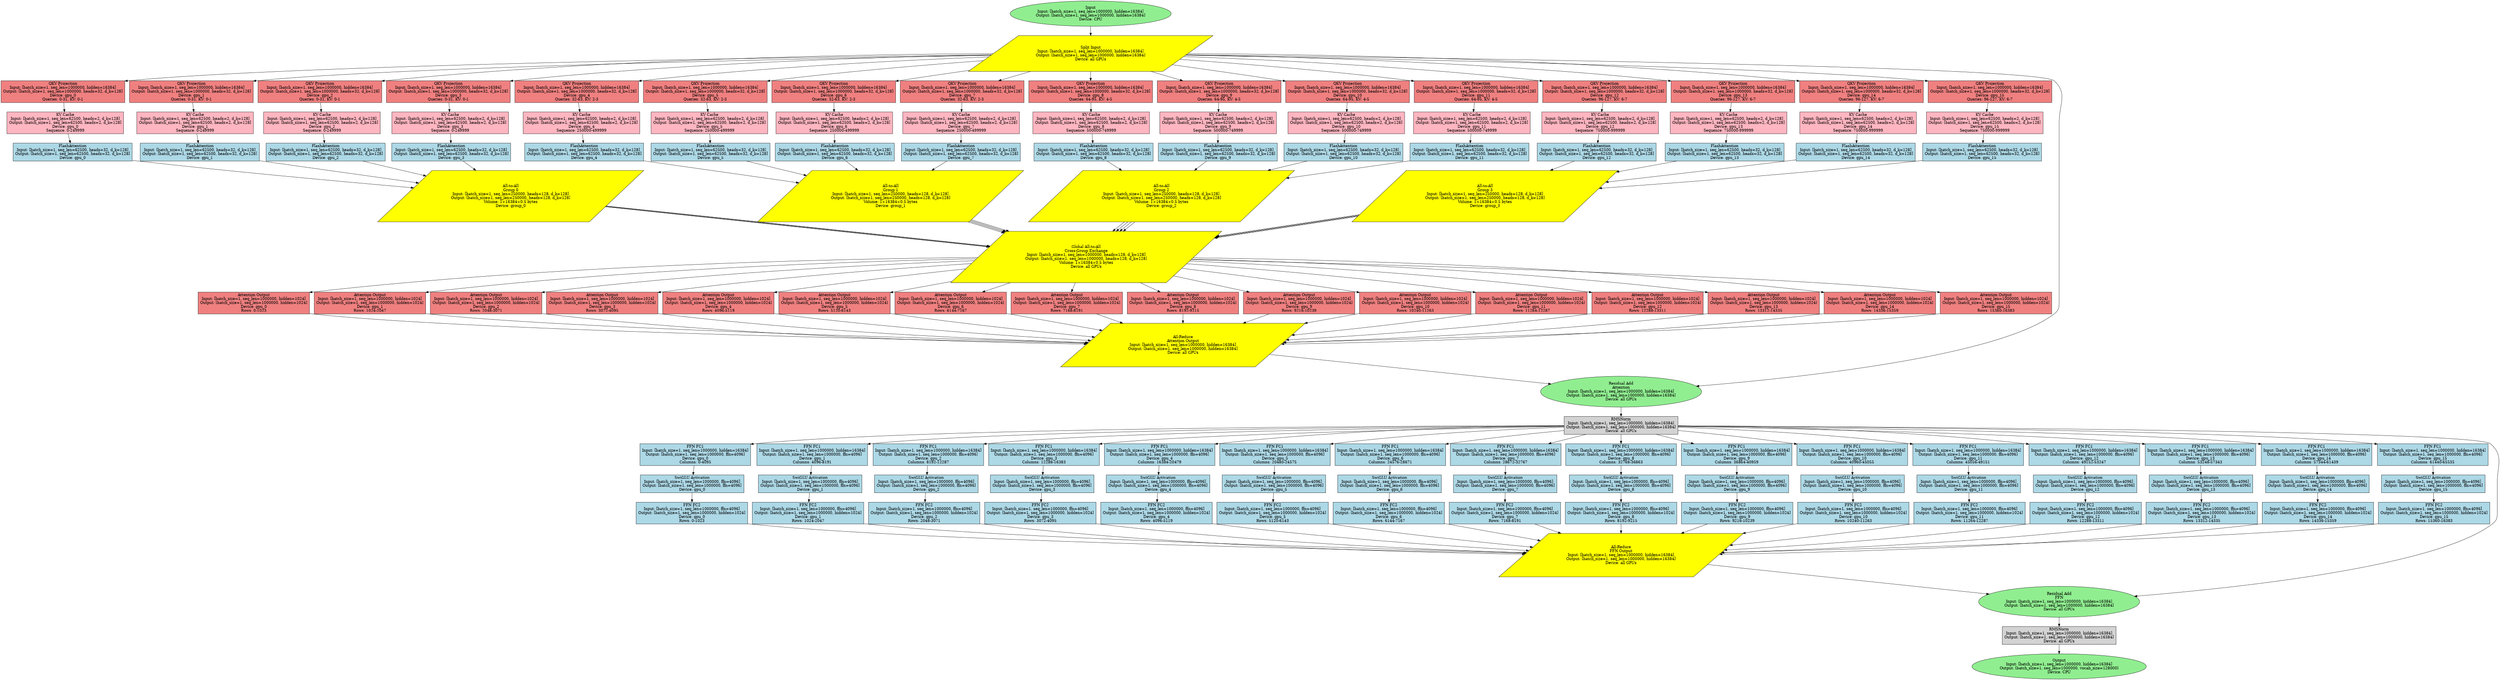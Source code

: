 digraph Llama_405B_Helix_Parallelism {
	graph [bb="0,0,9527.5,2586.1",
		rankdir=TB,
		size="40,30"
	];
	node [fillcolor=lightblue,
		label="\N",
		shape=rectangle,
		style=filled
	];
	input	[fillcolor=lightgreen,
		height=1.3356,
		label="Input\nInput: [batch_size=1, seq_len=1000000, hidden=16384]\nOutput: [batch_size=1, seq_len=1000000, hidden=16384]\nDevice: CPU",
		pos="4156,2538",
		shape=ellipse,
		width=8.5246];
	split_all_gpus	[fillcolor=yellow,
		height=1.8889,
		label="Split Input\nInput: [batch_size=1, seq_len=1000000, hidden=16384]\nOutput: [batch_size=1, seq_len=1000000, hidden=16384]\nDevice: \
all GPUs",
		pos="4156,2385.9",
		shape=parallelogram,
		width=12.499];
	input -> split_all_gpus	[pos="e,4156,2454.1 4156,2489.5 4156,2481.4 4156,2472.9 4156,2464.2"];
	qkv_proj_gpu_0	[fillcolor=lightcoral,
		height=1.1528,
		label="QKV Projection\nInput: [batch_size=1, seq_len=1000000, hidden=16384]\nOutput: [batch_size=1, seq_len=1000000, heads=32, d_k=128]\nDevice: \
gpu_0\nQueries: 0-31, KV: 0-1",
		pos="236,2240.4",
		width=6.5556];
	split_all_gpus -> qkv_proj_gpu_0	[pos="e,472.26,2281.1 3791.3,2381 2997.8,2371.5 1134.2,2343.2 482.24,2282"];
	qkv_proj_gpu_1	[fillcolor=lightcoral,
		height=1.1528,
		label="QKV Projection\nInput: [batch_size=1, seq_len=1000000, hidden=16384]\nOutput: [batch_size=1, seq_len=1000000, heads=32, d_k=128]\nDevice: \
gpu_1\nQueries: 0-31, KV: 0-1",
		pos="726,2240.4",
		width=6.5556];
	split_all_gpus -> qkv_proj_gpu_1	[pos="e,962.26,2281 3788.7,2379.1 3075.7,2366.9 1526.3,2335.1 972.35,2282"];
	qkv_proj_gpu_2	[fillcolor=lightcoral,
		height=1.1528,
		label="QKV Projection\nInput: [batch_size=1, seq_len=1000000, hidden=16384]\nOutput: [batch_size=1, seq_len=1000000, heads=32, d_k=128]\nDevice: \
gpu_2\nQueries: 0-31, KV: 0-1",
		pos="1216,2240.4",
		width=6.5556];
	split_all_gpus -> qkv_proj_gpu_2	[pos="e,1452.3,2281 3797.5,2385.5 3282.3,2383.1 2302.8,2366.6 1462.5,2282"];
	qkv_proj_gpu_3	[fillcolor=lightcoral,
		height=1.1528,
		label="QKV Projection\nInput: [batch_size=1, seq_len=1000000, hidden=16384]\nOutput: [batch_size=1, seq_len=1000000, heads=32, d_k=128]\nDevice: \
gpu_3\nQueries: 0-31, KV: 0-1",
		pos="1706,2240.4",
		width=6.5556];
	split_all_gpus -> qkv_proj_gpu_3	[pos="e,1942.3,2281 3791.2,2381 3355.3,2373.2 2604.3,2350.4 1952.3,2282"];
	qkv_proj_gpu_4	[fillcolor=lightcoral,
		height=1.1528,
		label="QKV Projection\nInput: [batch_size=1, seq_len=1000000, hidden=16384]\nOutput: [batch_size=1, seq_len=1000000, heads=32, d_k=128]\nDevice: \
gpu_4\nQueries: 32-63, KV: 2-3",
		pos="2196,2240.4",
		width=6.5556];
	split_all_gpus -> qkv_proj_gpu_4	[pos="e,2432.3,2280.9 3781.2,2373.6 3435.6,2360.6 2908.3,2334 2442.2,2282"];
	qkv_proj_gpu_5	[fillcolor=lightcoral,
		height=1.1528,
		label="QKV Projection\nInput: [batch_size=1, seq_len=1000000, hidden=16384]\nOutput: [batch_size=1, seq_len=1000000, heads=32, d_k=128]\nDevice: \
gpu_5\nQueries: 32-63, KV: 2-3",
		pos="2686,2240.4",
		width=6.5556];
	split_all_gpus -> qkv_proj_gpu_5	[pos="e,2922.3,2280.8 3762.8,2359.9 3524.9,2342.8 3215.5,2317 2932.3,2282.1"];
	qkv_proj_gpu_6	[fillcolor=lightcoral,
		height=1.1528,
		label="QKV Projection\nInput: [batch_size=1, seq_len=1000000, hidden=16384]\nOutput: [batch_size=1, seq_len=1000000, heads=32, d_k=128]\nDevice: \
gpu_6\nQueries: 32-63, KV: 2-3",
		pos="3176,2240.4",
		width=6.5556];
	split_all_gpus -> qkv_proj_gpu_6	[pos="e,3412.3,2280.6 3715.6,2325 3621.6,2311.7 3522.8,2297.4 3422.4,2282.1"];
	qkv_proj_gpu_7	[fillcolor=lightcoral,
		height=1.1528,
		label="QKV Projection\nInput: [batch_size=1, seq_len=1000000, hidden=16384]\nOutput: [batch_size=1, seq_len=1000000, heads=32, d_k=128]\nDevice: \
gpu_7\nQueries: 32-63, KV: 2-3",
		pos="3666,2240.4",
		width=6.5556];
	split_all_gpus -> qkv_proj_gpu_7	[pos="e,3804.5,2282 3927.1,2317.9 3888.9,2306.7 3850,2295.3 3814.5,2284.9"];
	qkv_proj_gpu_8	[fillcolor=lightcoral,
		height=1.1528,
		label="QKV Projection\nInput: [batch_size=1, seq_len=1000000, hidden=16384]\nOutput: [batch_size=1, seq_len=1000000, heads=32, d_k=128]\nDevice: \
gpu_8\nQueries: 64-95, KV: 4-5",
		pos="4156,2240.4",
		width=6.5556];
	split_all_gpus -> qkv_proj_gpu_8	[pos="e,4156,2281.9 4156,2317.8 4156,2309.2 4156,2300.5 4156,2292.2"];
	qkv_proj_gpu_9	[fillcolor=lightcoral,
		height=1.1528,
		label="QKV Projection\nInput: [batch_size=1, seq_len=1000000, hidden=16384]\nOutput: [batch_size=1, seq_len=1000000, heads=32, d_k=128]\nDevice: \
gpu_9\nQueries: 64-95, KV: 4-5",
		pos="4646,2240.4",
		width=6.5556];
	split_all_gpus -> qkv_proj_gpu_9	[pos="e,4507.5,2282 4384.9,2317.9 4423.1,2306.7 4462,2295.3 4497.5,2284.9"];
	qkv_proj_gpu_10	[fillcolor=lightcoral,
		height=1.1528,
		label="QKV Projection\nInput: [batch_size=1, seq_len=1000000, hidden=16384]\nOutput: [batch_size=1, seq_len=1000000, heads=32, d_k=128]\nDevice: \
gpu_10\nQueries: 64-95, KV: 4-5",
		pos="5136,2240.4",
		width=6.5556];
	split_all_gpus -> qkv_proj_gpu_10	[pos="e,4899.7,2280.6 4458,2344.3 4587.9,2326.4 4741.7,2304.6 4889.5,2282.1"];
	qkv_proj_gpu_11	[fillcolor=lightcoral,
		height=1.1528,
		label="QKV Projection\nInput: [batch_size=1, seq_len=1000000, hidden=16384]\nOutput: [batch_size=1, seq_len=1000000, heads=32, d_k=128]\nDevice: \
gpu_11\nQueries: 64-95, KV: 4-5",
		pos="5626,2240.4",
		width=6.5556];
	split_all_gpus -> qkv_proj_gpu_11	[pos="e,5389.7,2280.8 4484.9,2364.4 4729.4,2347.5 5071,2320.2 5379.7,2282.1"];
	qkv_proj_gpu_12	[fillcolor=lightcoral,
		height=1.1528,
		label="QKV Projection\nInput: [batch_size=1, seq_len=1000000, hidden=16384]\nOutput: [batch_size=1, seq_len=1000000, heads=32, d_k=128]\nDevice: \
gpu_12\nQueries: 96-127, KV: 6-7",
		pos="6116,2240.4",
		width=6.5556];
	split_all_gpus -> qkv_proj_gpu_12	[pos="e,5879.7,2280.9 4499,2374.8 4843.4,2362.2 5389.1,2335.6 5869.5,2282.1"];
	qkv_proj_gpu_13	[fillcolor=lightcoral,
		height=1.1528,
		label="QKV Projection\nInput: [batch_size=1, seq_len=1000000, hidden=16384]\nOutput: [batch_size=1, seq_len=1000000, heads=32, d_k=128]\nDevice: \
gpu_13\nQueries: 96-127, KV: 6-7",
		pos="6606,2240.4",
		width=6.5556];
	split_all_gpus -> qkv_proj_gpu_13	[pos="e,6369.7,2281 4507.8,2381.2 4941.6,2373.7 5701.2,2351 6359.6,2282"];
	qkv_proj_gpu_14	[fillcolor=lightcoral,
		height=1.1528,
		label="QKV Projection\nInput: [batch_size=1, seq_len=1000000, hidden=16384]\nOutput: [batch_size=1, seq_len=1000000, heads=32, d_k=128]\nDevice: \
gpu_14\nQueries: 96-127, KV: 6-7",
		pos="7096,2240.4",
		width=6.5556];
	split_all_gpus -> qkv_proj_gpu_14	[pos="e,6859.7,2281 4513.4,2385.5 5028.3,2383.2 6008.6,2366.6 6849.5,2282"];
	qkv_proj_gpu_15	[fillcolor=lightcoral,
		height=1.1528,
		label="QKV Projection\nInput: [batch_size=1, seq_len=1000000, hidden=16384]\nOutput: [batch_size=1, seq_len=1000000, heads=32, d_k=128]\nDevice: \
gpu_15\nQueries: 96-127, KV: 6-7",
		pos="7586,2240.4",
		width=6.5556];
	split_all_gpus -> qkv_proj_gpu_15	[pos="e,7349.7,2281 4505.2,2379.4 5209.7,2367.4 6780.9,2335.5 7339.6,2282"];
	residual_attn	[fillcolor=lightgreen,
		height=1.6303,
		label="Residual Add\nAttention\nInput: [batch_size=1, seq_len=1000000, hidden=16384]\nOutput: [batch_size=1, seq_len=1000000, hidden=16384]\nDevice: \
all GPUs",
		pos="6179,1096.2",
		shape=ellipse,
		width=8.5246];
	split_all_gpus -> residual_attn	[pos="e,6466.1,1117.1 4507.4,2381.1 5414.8,2370.4 7770.2,2337.5 7831,2281.9 7883.7,2233.8 7850,2193.8 7850,2122.4 7850,2122.4 7850,2122.4 \
7850,1433.4 7850,1413.5 7846.8,1405 7831,1392.9 7623.3,1233.5 6893,1152.2 6476.2,1117.9"];
	kv_cache_gpu_0	[fillcolor=lightpink,
		height=1.1528,
		label="KV Cache\nInput: [batch_size=1, seq_len=62500, heads=2, d_k=128]\nOutput: [batch_size=1, seq_len=62500, heads=2, d_k=128]\nDevice: \
gpu_0\nSequence: 0-249999",
		pos="245,2121.4",
		width=6.1806];
	qkv_proj_gpu_0 -> kv_cache_gpu_0	[pos="e,241.88,2162.9 239.12,2198.8 239.76,2190.5 240.45,2181.6 241.11,2172.9"];
	kv_cache_gpu_1	[fillcolor=lightpink,
		height=1.1528,
		label="KV Cache\nInput: [batch_size=1, seq_len=62500, heads=2, d_k=128]\nOutput: [batch_size=1, seq_len=62500, heads=2, d_k=128]\nDevice: \
gpu_1\nSequence: 0-249999",
		pos="740,2121.4",
		width=6.1806];
	qkv_proj_gpu_1 -> kv_cache_gpu_1	[pos="e,735.15,2162.9 730.86,2198.8 731.86,2190.5 732.92,2181.6 733.95,2172.9"];
	kv_cache_gpu_2	[fillcolor=lightpink,
		height=1.1528,
		label="KV Cache\nInput: [batch_size=1, seq_len=62500, heads=2, d_k=128]\nOutput: [batch_size=1, seq_len=62500, heads=2, d_k=128]\nDevice: \
gpu_2\nSequence: 0-249999",
		pos="1224,2121.4",
		width=6.1806];
	qkv_proj_gpu_2 -> kv_cache_gpu_2	[pos="e,1221.2,2162.9 1218.8,2198.8 1219.3,2190.5 1220,2181.6 1220.5,2172.9"];
	kv_cache_gpu_3	[fillcolor=lightpink,
		height=1.1528,
		label="KV Cache\nInput: [batch_size=1, seq_len=62500, heads=2, d_k=128]\nOutput: [batch_size=1, seq_len=62500, heads=2, d_k=128]\nDevice: \
gpu_3\nSequence: 0-249999",
		pos="1713,2121.4",
		width=6.1806];
	qkv_proj_gpu_3 -> kv_cache_gpu_3	[pos="e,1710.6,2162.9 1708.4,2198.8 1708.9,2190.5 1709.5,2181.6 1710,2172.9"];
	kv_cache_gpu_4	[fillcolor=lightpink,
		height=1.1528,
		label="KV Cache\nInput: [batch_size=1, seq_len=62500, heads=2, d_k=128]\nOutput: [batch_size=1, seq_len=62500, heads=2, d_k=128]\nDevice: \
gpu_4\nSequence: 250000-499999",
		pos="2214,2121.4",
		width=6.1806];
	qkv_proj_gpu_4 -> kv_cache_gpu_4	[pos="e,2207.8,2162.9 2202.2,2198.8 2203.5,2190.5 2204.9,2181.6 2206.2,2172.9"];
	kv_cache_gpu_5	[fillcolor=lightpink,
		height=1.1528,
		label="KV Cache\nInput: [batch_size=1, seq_len=62500, heads=2, d_k=128]\nOutput: [batch_size=1, seq_len=62500, heads=2, d_k=128]\nDevice: \
gpu_5\nSequence: 250000-499999",
		pos="2702,2121.4",
		width=6.1806];
	qkv_proj_gpu_5 -> kv_cache_gpu_5	[pos="e,2696.5,2162.9 2691.6,2198.8 2692.7,2190.5 2693.9,2181.6 2695.1,2172.9"];
	kv_cache_gpu_6	[fillcolor=lightpink,
		height=1.1528,
		label="KV Cache\nInput: [batch_size=1, seq_len=62500, heads=2, d_k=128]\nOutput: [batch_size=1, seq_len=62500, heads=2, d_k=128]\nDevice: \
gpu_6\nSequence: 250000-499999",
		pos="3178,2121.4",
		width=6.1806];
	qkv_proj_gpu_6 -> kv_cache_gpu_6	[pos="e,3177.3,2162.9 3176.7,2198.8 3176.8,2190.5 3177,2181.6 3177.1,2172.9"];
	kv_cache_gpu_7	[fillcolor=lightpink,
		height=1.1528,
		label="KV Cache\nInput: [batch_size=1, seq_len=62500, heads=2, d_k=128]\nOutput: [batch_size=1, seq_len=62500, heads=2, d_k=128]\nDevice: \
gpu_7\nSequence: 250000-499999",
		pos="3662,2121.4",
		width=6.1806];
	qkv_proj_gpu_7 -> kv_cache_gpu_7	[pos="e,3663.4,2162.9 3664.6,2198.8 3664.3,2190.5 3664,2181.6 3663.7,2172.9"];
	kv_cache_gpu_8	[fillcolor=lightpink,
		height=1.1528,
		label="KV Cache\nInput: [batch_size=1, seq_len=62500, heads=2, d_k=128]\nOutput: [batch_size=1, seq_len=62500, heads=2, d_k=128]\nDevice: \
gpu_8\nSequence: 500000-749999",
		pos="4158,2121.4",
		width=6.1806];
	qkv_proj_gpu_8 -> kv_cache_gpu_8	[pos="e,4157.3,2162.9 4156.7,2198.8 4156.8,2190.5 4157,2181.6 4157.1,2172.9"];
	kv_cache_gpu_9	[fillcolor=lightpink,
		height=1.1528,
		label="KV Cache\nInput: [batch_size=1, seq_len=62500, heads=2, d_k=128]\nOutput: [batch_size=1, seq_len=62500, heads=2, d_k=128]\nDevice: \
gpu_9\nSequence: 500000-749999",
		pos="4642,2121.4",
		width=6.1806];
	qkv_proj_gpu_9 -> kv_cache_gpu_9	[pos="e,4643.4,2162.9 4644.6,2198.8 4644.3,2190.5 4644,2181.6 4643.7,2172.9"];
	kv_cache_gpu_10	[fillcolor=lightpink,
		height=1.1528,
		label="KV Cache\nInput: [batch_size=1, seq_len=62500, heads=2, d_k=128]\nOutput: [batch_size=1, seq_len=62500, heads=2, d_k=128]\nDevice: \
gpu_10\nSequence: 500000-749999",
		pos="5131,2121.4",
		width=6.1806];
	qkv_proj_gpu_10 -> kv_cache_gpu_10	[pos="e,5132.7,2162.9 5134.3,2198.8 5133.9,2190.5 5133.5,2181.6 5133.2,2172.9"];
	kv_cache_gpu_11	[fillcolor=lightpink,
		height=1.1528,
		label="KV Cache\nInput: [batch_size=1, seq_len=62500, heads=2, d_k=128]\nOutput: [batch_size=1, seq_len=62500, heads=2, d_k=128]\nDevice: \
gpu_11\nSequence: 500000-749999",
		pos="5610,2121.4",
		width=6.1806];
	qkv_proj_gpu_11 -> kv_cache_gpu_11	[pos="e,5615.5,2162.9 5620.4,2198.8 5619.3,2190.5 5618.1,2181.6 5616.9,2172.9"];
	kv_cache_gpu_12	[fillcolor=lightpink,
		height=1.1528,
		label="KV Cache\nInput: [batch_size=1, seq_len=62500, heads=2, d_k=128]\nOutput: [batch_size=1, seq_len=62500, heads=2, d_k=128]\nDevice: \
gpu_12\nSequence: 750000-999999",
		pos="6099,2121.4",
		width=6.1806];
	qkv_proj_gpu_12 -> kv_cache_gpu_12	[pos="e,6104.9,2162.9 6110.1,2198.8 6108.9,2190.5 6107.6,2181.6 6106.3,2172.9"];
	kv_cache_gpu_13	[fillcolor=lightpink,
		height=1.1528,
		label="KV Cache\nInput: [batch_size=1, seq_len=62500, heads=2, d_k=128]\nOutput: [batch_size=1, seq_len=62500, heads=2, d_k=128]\nDevice: \
gpu_13\nSequence: 750000-999999",
		pos="6589,2121.4",
		width=6.1806];
	qkv_proj_gpu_13 -> kv_cache_gpu_13	[pos="e,6594.9,2162.9 6600.1,2198.8 6598.9,2190.5 6597.6,2181.6 6596.3,2172.9"];
	kv_cache_gpu_14	[fillcolor=lightpink,
		height=1.1528,
		label="KV Cache\nInput: [batch_size=1, seq_len=62500, heads=2, d_k=128]\nOutput: [batch_size=1, seq_len=62500, heads=2, d_k=128]\nDevice: \
gpu_14\nSequence: 750000-999999",
		pos="7083,2121.4",
		width=6.1806];
	qkv_proj_gpu_14 -> kv_cache_gpu_14	[pos="e,7087.5,2162.9 7091.5,2198.8 7090.6,2190.5 7089.6,2181.6 7088.6,2172.9"];
	kv_cache_gpu_15	[fillcolor=lightpink,
		height=1.1528,
		label="KV Cache\nInput: [batch_size=1, seq_len=62500, heads=2, d_k=128]\nOutput: [batch_size=1, seq_len=62500, heads=2, d_k=128]\nDevice: \
gpu_15\nSequence: 750000-999999",
		pos="7566,2121.4",
		width=6.1806];
	qkv_proj_gpu_15 -> kv_cache_gpu_15	[pos="e,7572.9,2162.9 7579.1,2198.8 7577.6,2190.5 7576.1,2181.6 7574.6,2172.9"];
	flash_attn_gpu_0	[height=0.94444,
		label="FlashAttention\nInput: [batch_size=1, seq_len=62500, heads=32, d_k=128]\nOutput: [batch_size=1, seq_len=62500, heads=32, d_k=128]\nDevice: \
gpu_0",
		pos="273,2009.9",
		width=6.3056];
	kv_cache_gpu_0 -> flash_attn_gpu_0	[pos="e,264.49,2044.2 255.43,2079.7 257.57,2071.3 259.84,2062.4 262,2053.9"];
	flash_attn_gpu_1	[height=0.94444,
		label="FlashAttention\nInput: [batch_size=1, seq_len=62500, heads=32, d_k=128]\nOutput: [batch_size=1, seq_len=62500, heads=32, d_k=128]\nDevice: \
gpu_1",
		pos="758,2009.9",
		width=6.3056];
	kv_cache_gpu_1 -> flash_attn_gpu_1	[pos="e,752.53,2044.2 746.7,2079.7 748.07,2071.4 749.51,2062.6 750.88,2054.2"];
	flash_attn_gpu_2	[height=0.94444,
		label="FlashAttention\nInput: [batch_size=1, seq_len=62500, heads=32, d_k=128]\nOutput: [batch_size=1, seq_len=62500, heads=32, d_k=128]\nDevice: \
gpu_2",
		pos="1238,2009.9",
		width=6.3056];
	kv_cache_gpu_2 -> flash_attn_gpu_2	[pos="e,1233.7,2044.2 1229.2,2079.7 1230.3,2071.4 1231.4,2062.6 1232.5,2054.2"];
	flash_attn_gpu_3	[height=0.94444,
		label="FlashAttention\nInput: [batch_size=1, seq_len=62500, heads=32, d_k=128]\nOutput: [batch_size=1, seq_len=62500, heads=32, d_k=128]\nDevice: \
gpu_3",
		pos="1717,2009.9",
		width=6.3056];
	kv_cache_gpu_3 -> flash_attn_gpu_3	[pos="e,1715.8,2044.2 1714.5,2079.7 1714.8,2071.4 1715.1,2062.8 1715.4,2054.5"];
	flash_attn_gpu_4	[height=0.94444,
		label="FlashAttention\nInput: [batch_size=1, seq_len=62500, heads=32, d_k=128]\nOutput: [batch_size=1, seq_len=62500, heads=32, d_k=128]\nDevice: \
gpu_4",
		pos="2224,2009.9",
		width=6.3056];
	kv_cache_gpu_4 -> flash_attn_gpu_4	[pos="e,2221,2044.2 2217.7,2079.7 2218.5,2071.4 2219.3,2062.6 2220,2054.2"];
	flash_attn_gpu_5	[height=0.94444,
		label="FlashAttention\nInput: [batch_size=1, seq_len=62500, heads=32, d_k=128]\nOutput: [batch_size=1, seq_len=62500, heads=32, d_k=128]\nDevice: \
gpu_5",
		pos="2706,2009.9",
		width=6.3056];
	kv_cache_gpu_5 -> flash_attn_gpu_5	[pos="e,2704.8,2044.2 2703.5,2079.7 2703.8,2071.4 2704.1,2062.8 2704.4,2054.5"];
	flash_attn_gpu_6	[height=0.94444,
		label="FlashAttention\nInput: [batch_size=1, seq_len=62500, heads=32, d_k=128]\nOutput: [batch_size=1, seq_len=62500, heads=32, d_k=128]\nDevice: \
gpu_6",
		pos="3180,2009.9",
		width=6.3056];
	kv_cache_gpu_6 -> flash_attn_gpu_6	[pos="e,3179.4,2044.2 3178.7,2079.7 3178.9,2071.4 3179.1,2062.8 3179.2,2054.5"];
	flash_attn_gpu_7	[height=0.94444,
		label="FlashAttention\nInput: [batch_size=1, seq_len=62500, heads=32, d_k=128]\nOutput: [batch_size=1, seq_len=62500, heads=32, d_k=128]\nDevice: \
gpu_7",
		pos="3661,2009.9",
		width=6.3056];
	kv_cache_gpu_7 -> flash_attn_gpu_7	[pos="e,3661.3,2044.2 3661.6,2079.7 3661.6,2071.4 3661.5,2062.8 3661.4,2054.5"];
	flash_attn_gpu_8	[height=0.94444,
		label="FlashAttention\nInput: [batch_size=1, seq_len=62500, heads=32, d_k=128]\nOutput: [batch_size=1, seq_len=62500, heads=32, d_k=128]\nDevice: \
gpu_8",
		pos="4167,2009.9",
		width=6.3056];
	kv_cache_gpu_8 -> flash_attn_gpu_8	[pos="e,4164.3,2044.2 4161.4,2079.7 4162,2071.4 4162.8,2062.6 4163.4,2054.2"];
	flash_attn_gpu_9	[height=0.94444,
		label="FlashAttention\nInput: [batch_size=1, seq_len=62500, heads=32, d_k=128]\nOutput: [batch_size=1, seq_len=62500, heads=32, d_k=128]\nDevice: \
gpu_9",
		pos="4641,2009.9",
		width=6.3056];
	kv_cache_gpu_9 -> flash_attn_gpu_9	[pos="e,4641.3,2044.2 4641.6,2079.7 4641.6,2071.4 4641.5,2062.8 4641.4,2054.5"];
	flash_attn_gpu_10	[height=0.94444,
		label="FlashAttention\nInput: [batch_size=1, seq_len=62500, heads=32, d_k=128]\nOutput: [batch_size=1, seq_len=62500, heads=32, d_k=128]\nDevice: \
gpu_10",
		pos="5120,2009.9",
		width=6.3056];
	kv_cache_gpu_10 -> flash_attn_gpu_10	[pos="e,5123.3,2044.2 5126.9,2079.7 5126.1,2071.4 5125.2,2062.6 5124.3,2054.2"];
	flash_attn_gpu_11	[height=0.94444,
		label="FlashAttention\nInput: [batch_size=1, seq_len=62500, heads=32, d_k=128]\nOutput: [batch_size=1, seq_len=62500, heads=32, d_k=128]\nDevice: \
gpu_11",
		pos="5601,2009.9",
		width=6.3056];
	kv_cache_gpu_11 -> flash_attn_gpu_11	[pos="e,5603.7,2044.2 5606.6,2079.7 5606,2071.4 5605.2,2062.6 5604.6,2054.2"];
	flash_attn_gpu_12	[height=0.94444,
		label="FlashAttention\nInput: [batch_size=1, seq_len=62500, heads=32, d_k=128]\nOutput: [batch_size=1, seq_len=62500, heads=32, d_k=128]\nDevice: \
gpu_12",
		pos="6086,2009.9",
		width=6.3056];
	kv_cache_gpu_12 -> flash_attn_gpu_12	[pos="e,6090,2044.2 6094.2,2079.7 6093.2,2071.4 6092.1,2062.6 6091.1,2054.2"];
	flash_attn_gpu_13	[height=0.94444,
		label="FlashAttention\nInput: [batch_size=1, seq_len=62500, heads=32, d_k=128]\nOutput: [batch_size=1, seq_len=62500, heads=32, d_k=128]\nDevice: \
gpu_13",
		pos="6574,2009.9",
		width=6.3056];
	kv_cache_gpu_13 -> flash_attn_gpu_13	[pos="e,6578.6,2044.2 6583.4,2079.7 6582.3,2071.4 6581.1,2062.6 6579.9,2054.2"];
	flash_attn_gpu_14	[height=0.94444,
		label="FlashAttention\nInput: [batch_size=1, seq_len=62500, heads=32, d_k=128]\nOutput: [batch_size=1, seq_len=62500, heads=32, d_k=128]\nDevice: \
gpu_14",
		pos="7074,2009.9",
		width=6.3056];
	kv_cache_gpu_14 -> flash_attn_gpu_14	[pos="e,7076.7,2044.2 7079.6,2079.7 7079,2071.4 7078.2,2062.6 7077.6,2054.2"];
	flash_attn_gpu_15	[height=0.94444,
		label="FlashAttention\nInput: [batch_size=1, seq_len=62500, heads=32, d_k=128]\nOutput: [batch_size=1, seq_len=62500, heads=32, d_k=128]\nDevice: \
gpu_15",
		pos="7556,2009.9",
		width=6.3056];
	kv_cache_gpu_15 -> flash_attn_gpu_15	[pos="e,7559,2044.2 7562.3,2079.7 7561.5,2071.4 7560.7,2062.6 7560,2054.2"];
	all2all_group_0	[fillcolor=yellow,
		height=2.7222,
		label="All-to-All\nGroup 0\nInput: [batch_size=1, seq_len=250000, heads=128, d_k=128]\nOutput: [batch_size=1, seq_len=250000, heads=128, \
d_k=128]\nVolume: 1×16384×0.5 bytes\nDevice: group_0",
		pos="1962,1841.9",
		shape=parallelogram,
		width=13.593];
	flash_attn_gpu_0 -> all2all_group_0	[pos="e,1603.6,1872.1 500.26,1978.4 507.59,1977.6 514.85,1976.7 522,1975.9 885.69,1935 1302.1,1897.6 1593.3,1872.9"];
	flash_attn_gpu_1 -> all2all_group_0	[pos="e,1621.7,1889.9 985.17,1977.6 1161.7,1953.3 1409.6,1919.1 1611.5,1891.3"];
	flash_attn_gpu_2 -> all2all_group_0	[pos="e,1647.3,1915.1 1382.3,1975.8 1455.8,1959 1548.2,1937.8 1637.6,1917.3"];
	flash_attn_gpu_3 -> all2all_group_0	[pos="e,1818.7,1940 1766,1975.7 1779.3,1966.7 1794.5,1956.4 1810.3,1945.7"];
	all2all_group_1	[fillcolor=yellow,
		height=2.7222,
		label="All-to-All\nGroup 1\nInput: [batch_size=1, seq_len=250000, heads=128, d_k=128]\nOutput: [batch_size=1, seq_len=250000, heads=128, \
d_k=128]\nVolume: 1×16384×0.5 bytes\nDevice: group_1",
		pos="3411,1841.9",
		shape=parallelogram,
		width=13.593];
	flash_attn_gpu_4 -> all2all_group_1	[pos="e,3071.2,1890.4 2451.1,1977.2 2623.7,1953 2864.2,1919.4 3061.3,1891.8"];
	flash_attn_gpu_5 -> all2all_group_1	[pos="e,3098,1916.6 2846.6,1975.8 2916.2,1959.4 3003.3,1938.9 3088.2,1918.9"];
	flash_attn_gpu_6 -> all2all_group_1	[pos="e,3275.9,1940 3226.2,1975.7 3238.6,1966.8 3252.8,1956.6 3267.6,1946"];
	flash_attn_gpu_7 -> all2all_group_1	[pos="e,3557.3,1940 3611,1975.7 3597.4,1966.7 3582,1956.4 3565.8,1945.7"];
	all2all_group_2	[fillcolor=yellow,
		height=2.7222,
		label="All-to-All\nGroup 2\nInput: [batch_size=1, seq_len=250000, heads=128, d_k=128]\nOutput: [batch_size=1, seq_len=250000, heads=128, \
d_k=128]\nVolume: 1×16384×0.5 bytes\nDevice: group_2",
		pos="4408,1841.9",
		shape=parallelogram,
		width=13.593];
	flash_attn_gpu_8 -> all2all_group_2	[pos="e,4267,1940 4215.2,1975.7 4228.2,1966.8 4242.9,1956.6 4258.4,1946"];
	flash_attn_gpu_9 -> all2all_group_2	[pos="e,4544.3,1940 4594.4,1975.7 4581.9,1966.8 4567.6,1956.6 4552.7,1946"];
	flash_attn_gpu_10 -> all2all_group_2	[pos="e,4824.2,1940 4978.1,1975.8 4935.2,1965.8 4885.7,1954.3 4834.2,1942.3"];
	flash_attn_gpu_11 -> all2all_group_2	[pos="e,4862.9,1906.2 5373.8,1977.3 5232.2,1957.6 5044.9,1931.5 4872.9,1907.6"];
	all2all_group_3	[fillcolor=yellow,
		height=2.7222,
		label="All-to-All\nGroup 3\nInput: [batch_size=1, seq_len=250000, heads=128, d_k=128]\nOutput: [batch_size=1, seq_len=250000, heads=128, \
d_k=128]\nVolume: 1×16384×0.5 bytes\nDevice: group_3",
		pos="5624,1841.9",
		shape=parallelogram,
		width=13.593];
	flash_attn_gpu_12 -> all2all_group_3	[pos="e,5894.1,1940 5993.9,1975.8 5966.9,1966.1 5936,1955 5903.7,1943.4"];
	flash_attn_gpu_13 -> all2all_group_3	[pos="e,6099,1925.9 6384.9,1975.9 6304.7,1961.9 6207.2,1944.8 6109.1,1927.7"];
	flash_attn_gpu_14 -> all2all_group_3	[pos="e,6063.1,1890.8 6846.9,1980.3 6834.4,1978.8 6822,1977.4 6810,1975.9 6566.7,1947.1 6295.1,1916.5 6073.3,1892"];
	flash_attn_gpu_15 -> all2all_group_3	[pos="e,6041.6,1869.5 7328.9,1978 7322.5,1977.3 7316.2,1976.6 7310,1975.9 6882.6,1930.4 6392.8,1893.5 6051.7,1870.2"];
	global_all2all	[fillcolor=yellow,
		height=2.7222,
		label="Global All-to-All\nCross-Group Exchange\nInput: [batch_size=1, seq_len=1000000, heads=128, d_k=128]\nOutput: [batch_size=1, seq_\
len=1000000, heads=128, d_k=128]\nVolume: 1×16384×0.5 bytes\nDevice: all GPUs",
		pos="4121,1609.9",
		shape=parallelogram,
		width=13.852];
	all2all_group_0 -> global_all2all	[pos="e,3762.8,1647.5 2310.5,1802.1 2706.2,1759.3 3349,1690.8 3752.8,1648.5"];
	all2all_group_0 -> global_all2all	[pos="e,3764,1648.4 2311.5,1803.1 2707.7,1760.7 3350.7,1692.2 3753.9,1649.5"];
	all2all_group_0 -> global_all2all	[pos="e,3764.9,1649.4 2312.8,1804.1 2709.4,1762.1 3352,1693.6 3754.8,1650.5"];
	all2all_group_0 -> global_all2all	[pos="e,3766.2,1650.4 2313.6,1805.1 2710.7,1763.5 3353.6,1695 3756.1,1651.5"];
	all2all_group_1 -> global_all2all	[pos="e,3819.8,1702.1 3690.5,1743.9 3729.8,1731.1 3770.4,1717.9 3810.3,1705.1"];
	all2all_group_1 -> global_all2all	[pos="e,3823.2,1705.2 3701.1,1744.8 3738,1732.8 3776,1720.5 3813.2,1708.5"];
	all2all_group_1 -> global_all2all	[pos="e,3828,1708 3704.4,1748 3742,1735.9 3780.6,1723.4 3818.4,1711.1"];
	all2all_group_1 -> global_all2all	[pos="e,3841.4,1708 3707.6,1751.3 3748.7,1738.1 3790.9,1724.5 3831.8,1711.1"];
	all2all_group_2 -> global_all2all	[pos="e,4222.3,1708.2 4266.7,1743.7 4254.4,1734.1 4242.1,1724.2 4230.1,1714.5"];
	all2all_group_2 -> global_all2all	[pos="e,4235.6,1708.2 4280,1743.7 4267.9,1734.1 4255.6,1724.2 4243.5,1714.5"];
	all2all_group_2 -> global_all2all	[pos="e,4249,1708.2 4293.4,1743.7 4281.4,1734.1 4269.2,1724.2 4257,1714.5"];
	all2all_group_2 -> global_all2all	[pos="e,4262.4,1708.2 4306.7,1743.7 4294.9,1734.1 4282.7,1724.2 4270.4,1714.5"];
	all2all_group_3 -> global_all2all	[pos="e,4598.2,1686.9 5164.8,1773.5 4988.6,1746.8 4787,1716 4608.3,1688.4"];
	all2all_group_3 -> global_all2all	[pos="e,4595.5,1684.5 5162.7,1771.3 4986.1,1744.4 4784.3,1713.5 4605.6,1686.1"];
	all2all_group_3 -> global_all2all	[pos="e,4593.1,1682.2 5160.4,1769 4983.6,1741.9 4781.7,1711 4603.2,1683.8"];
	all2all_group_3 -> global_all2all	[pos="e,4591,1680 5157.9,1766.7 4981,1739.4 4779.3,1708.5 4601,1681.5"];
	attn_out_gpu_0	[fillcolor=lightcoral,
		height=1.1528,
		label="Attention Output\nInput: [batch_size=1, seq_len=1000000, hidden=1024]\nOutput: [batch_size=1, seq_len=1000000, hidden=1024]\nDevice: \
gpu_0\nRows: 0-1023",
		pos="964,1434.4",
		width=5.9028];
	global_all2all -> attn_out_gpu_0	[pos="e,1176.5,1474.9 3721.9,1608 3157.9,1602.8 2095.9,1578.8 1186.5,1476.1"];
	attn_out_gpu_1	[fillcolor=lightcoral,
		height=1.1528,
		label="Attention Output\nInput: [batch_size=1, seq_len=1000000, hidden=1024]\nOutput: [batch_size=1, seq_len=1000000, hidden=1024]\nDevice: \
gpu_1\nRows: 1024-2047",
		pos="1407,1434.4",
		width=5.9028];
	global_all2all -> attn_out_gpu_1	[pos="e,1619.5,1474.9 3717,1603.2 3225,1592.7 2369.2,1562.6 1629.6,1476.1"];
	attn_out_gpu_2	[fillcolor=lightcoral,
		height=1.1528,
		label="Attention Output\nInput: [batch_size=1, seq_len=1000000, hidden=1024]\nOutput: [batch_size=1, seq_len=1000000, hidden=1024]\nDevice: \
gpu_2\nRows: 2048-3071",
		pos="1850,1434.4",
		width=5.9028];
	global_all2all -> attn_out_gpu_2	[pos="e,2062.6,1474.7 3709.6,1596.2 3297.3,1580.2 2644.9,1546 2072.7,1476"];
	attn_out_gpu_3	[fillcolor=lightcoral,
		height=1.1528,
		label="Attention Output\nInput: [batch_size=1, seq_len=1000000, hidden=1024]\nOutput: [batch_size=1, seq_len=1000000, hidden=1024]\nDevice: \
gpu_3\nRows: 3072-4095",
		pos="2293,1434.4",
		width=5.9028];
	global_all2all -> attn_out_gpu_3	[pos="e,2505.6,1474.7 3698.4,1585.3 3376.5,1564.5 2922.5,1529.4 2515.8,1476"];
	attn_out_gpu_4	[fillcolor=lightcoral,
		height=1.1528,
		label="Attention Output\nInput: [batch_size=1, seq_len=1000000, hidden=1024]\nOutput: [batch_size=1, seq_len=1000000, hidden=1024]\nDevice: \
gpu_4\nRows: 4096-5119",
		pos="2736,1434.4",
		width=5.9028];
	global_all2all -> attn_out_gpu_4	[pos="e,2948.6,1474.5 3677.6,1565.2 3463.3,1542.3 3202.2,1511.9 2958.7,1476"];
	attn_out_gpu_5	[fillcolor=lightcoral,
		height=1.1528,
		label="Attention Output\nInput: [batch_size=1, seq_len=1000000, hidden=1024]\nOutput: [batch_size=1, seq_len=1000000, hidden=1024]\nDevice: \
gpu_5\nRows: 5120-6143",
		pos="3179,1434.4",
		width=5.9028];
	global_all2all -> attn_out_gpu_5	[pos="e,3391.8,1474.6 3628.6,1518.2 3549.2,1503.6 3470.6,1489.1 3401.8,1476.5"];
	attn_out_gpu_6	[fillcolor=lightcoral,
		height=1.1528,
		label="Attention Output\nInput: [batch_size=1, seq_len=1000000, hidden=1024]\nOutput: [batch_size=1, seq_len=1000000, hidden=1024]\nDevice: \
gpu_6\nRows: 6144-7167",
		pos="3622,1434.4",
		width=5.9028];
	global_all2all -> attn_out_gpu_6	[pos="e,3738.6,1476 3842,1511.9 3809.3,1500.6 3777.3,1489.4 3748.3,1479.4"];
	attn_out_gpu_7	[fillcolor=lightcoral,
		height=1.1528,
		label="Attention Output\nInput: [batch_size=1, seq_len=1000000, hidden=1024]\nOutput: [batch_size=1, seq_len=1000000, hidden=1024]\nDevice: \
gpu_7\nRows: 7168-8191",
		pos="4065,1434.4",
		width=5.9028];
	global_all2all -> attn_out_gpu_7	[pos="e,4078.1,1476.1 4089.6,1511.8 4086.8,1502.9 4083.9,1494.1 4081.3,1485.9"];
	attn_out_gpu_8	[fillcolor=lightcoral,
		height=1.1528,
		label="Attention Output\nInput: [batch_size=1, seq_len=1000000, hidden=1024]\nOutput: [batch_size=1, seq_len=1000000, hidden=1024]\nDevice: \
gpu_8\nRows: 8192-9215",
		pos="4508,1434.4",
		width=5.9028];
	global_all2all -> attn_out_gpu_8	[pos="e,4417.6,1476 4337.4,1511.9 4362.1,1500.8 4386.2,1490 4408.3,1480.1"];
	attn_out_gpu_9	[fillcolor=lightcoral,
		height=1.1528,
		label="Attention Output\nInput: [batch_size=1, seq_len=1000000, hidden=1024]\nOutput: [batch_size=1, seq_len=1000000, hidden=1024]\nDevice: \
gpu_9\nRows: 9216-10239",
		pos="4951,1434.4",
		width=5.9028];
	global_all2all -> attn_out_gpu_9	[pos="e,4757.1,1476 4446.1,1541 4547.6,1519.8 4656.6,1497 4747.3,1478"];
	attn_out_gpu_10	[fillcolor=lightcoral,
		height=1.1528,
		label="Attention Output\nInput: [batch_size=1, seq_len=1000000, hidden=1024]\nOutput: [batch_size=1, seq_len=1000000, hidden=1024]\nDevice: \
gpu_10\nRows: 10240-11263",
		pos="5394,1434.4",
		width=5.9028];
	global_all2all -> attn_out_gpu_10	[pos="e,5181.4,1474.6 4475.4,1569.1 4676.8,1545.2 4933.9,1512.7 5171.2,1476.2"];
	attn_out_gpu_11	[fillcolor=lightcoral,
		height=1.1528,
		label="Attention Output\nInput: [batch_size=1, seq_len=1000000, hidden=1024]\nOutput: [batch_size=1, seq_len=1000000, hidden=1024]\nDevice: \
gpu_11\nRows: 11264-12287",
		pos="5837,1434.4",
		width=5.9028];
	global_all2all -> attn_out_gpu_11	[pos="e,5624.5,1474.8 4492.6,1585.5 4793.2,1564.2 5227.2,1528.3 5614.5,1476.1"];
	attn_out_gpu_12	[fillcolor=lightcoral,
		height=1.1528,
		label="Attention Output\nInput: [batch_size=1, seq_len=1000000, hidden=1024]\nOutput: [batch_size=1, seq_len=1000000, hidden=1024]\nDevice: \
gpu_12\nRows: 12288-13311",
		pos="6280,1434.4",
		width=5.9028];
	global_all2all -> attn_out_gpu_12	[pos="e,6067.5,1474.8 4502.8,1595.4 4892.2,1578.7 5513.5,1543.9 6057.5,1476.1"];
	attn_out_gpu_13	[fillcolor=lightcoral,
		height=1.1528,
		label="Attention Output\nInput: [batch_size=1, seq_len=1000000, hidden=1024]\nOutput: [batch_size=1, seq_len=1000000, hidden=1024]\nDevice: \
gpu_13\nRows: 13312-14335",
		pos="6723,1434.4",
		width=5.9028];
	global_all2all -> attn_out_gpu_13	[pos="e,6510.5,1474.9 4509.7,1602.2 4979.9,1590.6 5795.2,1559.5 6500.4,1476.1"];
	attn_out_gpu_14	[fillcolor=lightcoral,
		height=1.1528,
		label="Attention Output\nInput: [batch_size=1, seq_len=1000000, hidden=1024]\nOutput: [batch_size=1, seq_len=1000000, hidden=1024]\nDevice: \
gpu_14\nRows: 14336-15359",
		pos="7166,1434.4",
		width=5.9028];
	global_all2all -> attn_out_gpu_14	[pos="e,6953.5,1474.9 4514.9,1607 5059.8,1600.6 6073.8,1575.1 6943.3,1476.1"];
	attn_out_gpu_15	[fillcolor=lightcoral,
		height=1.1528,
		label="Attention Output\nInput: [batch_size=1, seq_len=1000000, hidden=1024]\nOutput: [batch_size=1, seq_len=1000000, hidden=1024]\nDevice: \
gpu_15\nRows: 15360-16383",
		pos="7609,1434.4",
		width=5.9028];
	global_all2all -> attn_out_gpu_15	[pos="e,7396.5,1474.9 4507.5,1600 5243.3,1581.9 6821.5,1537.4 7386.2,1476.1"];
	attn_all_reduce	[fillcolor=yellow,
		height=2.3056,
		label="All-Reduce\nAttention Output\nInput: [batch_size=1, seq_len=1000000, hidden=16384]\nOutput: [batch_size=1, seq_len=1000000, hidden=\
16384]\nDevice: all GPUs",
		pos="4508,1273.9",
		shape=parallelogram,
		width=12.499];
	attn_out_gpu_0 -> attn_all_reduce	[pos="e,4157.6,1280.9 1176.5,1393.9 1179.4,1393.6 1182.2,1393.2 1185,1392.9 1749.6,1331.5 3409.5,1294.8 4147.3,1281.1"];
	attn_out_gpu_1 -> attn_all_reduce	[pos="e,4160,1283.1 1619.5,1393.9 1622.4,1393.6 1625.2,1393.2 1628,1392.9 2106,1339.6 3490,1299.8 4149.9,1283.3"];
	attn_out_gpu_2 -> attn_all_reduce	[pos="e,4153.8,1277.5 2062.6,1394 2065.8,1393.7 2068.9,1393.3 2072,1392.9 2804,1308.8 3666.3,1284.5 4143.7,1277.6"];
	attn_out_gpu_3 -> attn_all_reduce	[pos="e,4159.9,1282.8 2505.6,1394.1 2508.8,1393.7 2511.9,1393.3 2515,1392.9 3084.1,1324.4 3749.7,1295.2 4149.6,1283.1"];
	attn_out_gpu_4 -> attn_all_reduce	[pos="e,4168.3,1290.6 2948.6,1394.2 2951.8,1393.7 2954.9,1393.3 2958,1392.9 3368.4,1340 3843.3,1308.2 4158.1,1291.1"];
	attn_out_gpu_5 -> attn_all_reduce	[pos="e,4182.4,1303.2 3391.6,1394.3 3394.8,1393.8 3397.9,1393.4 3401,1392.9 3659,1355.7 3952.4,1324.9 4172.3,1304.2"];
	attn_out_gpu_6 -> attn_all_reduce	[pos="e,4209.6,1327.6 3834.7,1394.6 3837.8,1394 3840.9,1393.5 3844,1392.9 3960,1372 4087.6,1349.3 4199.5,1329.4"];
	attn_out_gpu_7 -> attn_all_reduce	[pos="e,4278.6,1357 4178.2,1392.9 4206.2,1382.9 4237.3,1371.8 4268.8,1360.5"];
	attn_out_gpu_8 -> attn_all_reduce	[pos="e,4508,1357.2 4508,1392.6 4508,1384.7 4508,1376.1 4508,1367.2"];
	attn_out_gpu_9 -> attn_all_reduce	[pos="e,4737.4,1357 4837.8,1392.9 4809.8,1382.9 4778.7,1371.8 4747.2,1360.5"];
	attn_out_gpu_10 -> attn_all_reduce	[pos="e,4954.8,1353.8 5181.4,1394.4 5178.6,1393.9 5175.8,1393.4 5173,1392.9 5105.8,1380.8 5034.7,1368.1 4965,1355.7"];
	attn_out_gpu_11 -> attn_all_reduce	[pos="e,4906,1310 5624.4,1394.2 5621.6,1393.7 5618.8,1393.3 5616,1392.9 5385.1,1359.5 5125.9,1331.4 4916.3,1311"];
	attn_out_gpu_12 -> attn_all_reduce	[pos="e,4886.8,1292.6 6067.5,1394 6064.6,1393.7 6061.8,1393.3 6059,1392.9 5664.9,1342 5211.4,1310.6 4897,1293.1"];
	attn_out_gpu_13 -> attn_all_reduce	[pos="e,4876.3,1283.3 6510.5,1394 6507.6,1393.6 6504.8,1393.3 6502,1392.9 5941.8,1325.3 5288.3,1296 4886.3,1283.6"];
	attn_out_gpu_14 -> attn_all_reduce	[pos="e,4870,1277.5 6953.5,1393.9 6950.6,1393.6 6947.8,1393.2 6945,1392.9 6216.7,1308.9 5359.2,1284.6 4880.2,1277.6"];
	attn_out_gpu_15 -> attn_all_reduce	[pos="e,4876.6,1283.6 7396.5,1393.9 7393.6,1393.6 7390.8,1393.2 7388,1392.9 6914.9,1340.2 5554.6,1300.7 4886.8,1283.8"];
	attn_all_reduce -> residual_attn	[pos="e,5912,1125.3 4827.7,1239.3 5138.7,1206.6 5606.4,1157.4 5902,1126.4"];
	rmsnorm1	[fillcolor=lightgray,
		height=0.94444,
		label="RMSNorm\nInput: [batch_size=1, seq_len=1000000, hidden=16384]\nOutput: [batch_size=1, seq_len=1000000, hidden=16384]\nDevice: all \
GPUs",
		pos="6179,967.55",
		width=6.0278];
	residual_attn -> rmsnorm1	[pos="e,6179,1001.7 6179,1037.5 6179,1028.8 6179,1020.1 6179,1011.8"];
	ffn_fc1_gpu_0	[height=1.1528,
		label="FFN FC1\nInput: [batch_size=1, seq_len=1000000, hidden=16384]\nOutput: [batch_size=1, seq_len=1000000, ffn=4096]\nDevice: gpu_0\nColumns: \
0-4095",
		pos="2648,856.05",
		width=5.8611];
	rmsnorm1 -> ffn_fc1_gpu_0	[pos="e,2859.3,895.96 5961.8,966.45 5326.1,965.46 3475.7,957.37 2874,897.55 2872.5,897.4 2871,897.24 2869.4,897.08"];
	ffn_fc1_gpu_1	[height=1.1528,
		label="FFN FC1\nInput: [batch_size=1, seq_len=1000000, hidden=16384]\nOutput: [batch_size=1, seq_len=1000000, ffn=4096]\nDevice: gpu_1\nColumns: \
4096-8191",
		pos="3094,856.05",
		width=5.8611];
	rmsnorm1 -> ffn_fc1_gpu_1	[pos="e,3305.2,896.26 5961.9,965.69 5386,962.7 3829.1,949.9 3317,897.55 3316.4,897.48 3315.8,897.42 3315.2,897.36"];
	ffn_fc1_gpu_2	[height=1.1528,
		label="FFN FC1\nInput: [batch_size=1, seq_len=1000000, hidden=16384]\nOutput: [batch_size=1, seq_len=1000000, ffn=4096]\nDevice: gpu_2\nColumns: \
8192-12287",
		pos="3537,856.05",
		width=5.8611];
	rmsnorm1 -> ffn_fc1_gpu_2	[pos="e,3748,896.44 5961.9,964.61 5450.6,959.36 4181.5,942.13 3758,897.55 3757.9,897.54 3757.8,897.52 3757.7,897.51"];
	ffn_fc1_gpu_3	[height=1.1528,
		label="FFN FC1\nInput: [batch_size=1, seq_len=1000000, hidden=16384]\nOutput: [batch_size=1, seq_len=1000000, ffn=4096]\nDevice: gpu_3\nColumns: \
12288-16383",
		pos="3978,856.05",
		width=5.8611];
	rmsnorm1 -> ffn_fc1_gpu_3	[pos="e,4189,896.41 5961.9,962.99 5521.1,955.12 4534.9,933.97 4199,897.55 4198.9,897.54 4198.8,897.52 4198.7,897.51"];
	ffn_fc1_gpu_4	[height=1.1528,
		label="FFN FC1\nInput: [batch_size=1, seq_len=1000000, hidden=16384]\nOutput: [batch_size=1, seq_len=1000000, ffn=4096]\nDevice: gpu_4\nColumns: \
16384-20479",
		pos="4419,856.05",
		width=5.8611];
	rmsnorm1 -> ffn_fc1_gpu_4	[pos="e,4630.3,896.51 5961.8,966.19 5665,963.58 5116.3,951.2 4640.4,897.66"];
	ffn_fc1_gpu_5	[height=1.1528,
		label="FFN FC1\nInput: [batch_size=1, seq_len=1000000, hidden=16384]\nOutput: [batch_size=1, seq_len=1000000, ffn=4096]\nDevice: gpu_5\nColumns: \
20480-24575",
		pos="4859,856.05",
		width=5.8611];
	rmsnorm1 -> ffn_fc1_gpu_5	[pos="e,5070.3,896.44 5961.7,960.57 5741.7,952.74 5391.7,935.43 5080.4,897.68"];
	ffn_fc1_gpu_6	[height=1.1528,
		label="FFN FC1\nInput: [batch_size=1, seq_len=1000000, hidden=16384]\nOutput: [batch_size=1, seq_len=1000000, ffn=4096]\nDevice: gpu_6\nColumns: \
24576-28671",
		pos="5299,856.05",
		width=5.8611];
	rmsnorm1 -> ffn_fc1_gpu_6	[pos="e,5510,896.23 5961.8,948.14 5835.6,936.39 5673.4,919.51 5520.1,897.67"];
	ffn_fc1_gpu_7	[height=1.1528,
		label="FFN FC1\nInput: [batch_size=1, seq_len=1000000, hidden=16384]\nOutput: [batch_size=1, seq_len=1000000, ffn=4096]\nDevice: gpu_7\nColumns: \
28672-32767",
		pos="5739,856.05",
		width=5.8611];
	rmsnorm1 -> ffn_fc1_gpu_7	[pos="e,5902.1,897.63 6046.4,933.54 6004.1,923.01 5956.6,911.2 5911.9,900.07"];
	ffn_fc1_gpu_8	[height=1.1528,
		label="FFN FC1\nInput: [batch_size=1, seq_len=1000000, hidden=16384]\nOutput: [batch_size=1, seq_len=1000000, ffn=4096]\nDevice: gpu_8\nColumns: \
32768-36863",
		pos="6179,856.05",
		width=5.8611];
	rmsnorm1 -> ffn_fc1_gpu_8	[pos="e,6179,897.82 6179,933.4 6179,925.34 6179,916.55 6179,907.88"];
	ffn_fc1_gpu_9	[height=1.1528,
		label="FFN FC1\nInput: [batch_size=1, seq_len=1000000, hidden=16384]\nOutput: [batch_size=1, seq_len=1000000, ffn=4096]\nDevice: gpu_9\nColumns: \
36864-40959",
		pos="6620,856.05",
		width=5.8611];
	rmsnorm1 -> ffn_fc1_gpu_9	[pos="e,6456.6,897.63 6311.9,933.54 6354.3,923.01 6401.9,911.2 6446.7,900.07"];
	ffn_fc1_gpu_10	[height=1.1528,
		label="FFN FC1\nInput: [batch_size=1, seq_len=1000000, hidden=16384]\nOutput: [batch_size=1, seq_len=1000000, ffn=4096]\nDevice: gpu_10\nColumns: \
40960-45055",
		pos="7061,856.05",
		width=5.8611];
	rmsnorm1 -> ffn_fc1_gpu_10	[pos="e,6849.9,896.09 6396.1,948.14 6525.3,936.13 6692.4,918.74 6840,897.55 6840.1,897.53 6840.2,897.52 6840.3,897.5"];
	ffn_fc1_gpu_11	[height=1.1528,
		label="FFN FC1\nInput: [batch_size=1, seq_len=1000000, hidden=16384]\nOutput: [batch_size=1, seq_len=1000000, ffn=4096]\nDevice: gpu_11\nColumns: \
45056-49151",
		pos="7503,856.05",
		width=5.8611];
	rmsnorm1 -> ffn_fc1_gpu_11	[pos="e,7291.9,896.17 6396.1,960.51 6618.9,952.54 6975.1,934.89 7281,897.55 7281.2,897.52 7281.4,897.49 7281.7,897.46"];
	ffn_fc1_gpu_12	[height=1.1528,
		label="FFN FC1\nInput: [batch_size=1, seq_len=1000000, hidden=16384]\nOutput: [batch_size=1, seq_len=1000000, ffn=4096]\nDevice: gpu_12\nColumns: \
49152-53247",
		pos="7946,856.05",
		width=5.8611];
	rmsnorm1 -> ffn_fc1_gpu_12	[pos="e,7734.8,896.15 6396.1,966.06 6695.6,963.29 7251.9,950.61 7723,897.55 7723.6,897.48 7724.2,897.41 7724.8,897.34"];
	ffn_fc1_gpu_13	[height=1.1528,
		label="FFN FC1\nInput: [batch_size=1, seq_len=1000000, hidden=16384]\nOutput: [batch_size=1, seq_len=1000000, ffn=4096]\nDevice: gpu_13\nColumns: \
53248-57343",
		pos="8389,856.05",
		width=5.8611];
	rmsnorm1 -> ffn_fc1_gpu_13	[pos="e,8177.8,896.2 6396.1,962.98 6837.9,955.08 7828.7,933.84 8166,897.55 8166.6,897.48 8167.2,897.41 8167.8,897.35"];
	ffn_fc1_gpu_14	[height=1.1528,
		label="FFN FC1\nInput: [batch_size=1, seq_len=1000000, hidden=16384]\nOutput: [batch_size=1, seq_len=1000000, ffn=4096]\nDevice: gpu_14\nColumns: \
57344-61439",
		pos="8832,856.05",
		width=5.8611];
	rmsnorm1 -> ffn_fc1_gpu_14	[pos="e,8620.8,896.23 6396.4,964.59 6909.3,959.29 8183.7,941.94 8609,897.55 8609.6,897.48 8610.2,897.42 8610.8,897.35"];
	ffn_fc1_gpu_15	[height=1.1528,
		label="FFN FC1\nInput: [batch_size=1, seq_len=1000000, hidden=16384]\nOutput: [batch_size=1, seq_len=1000000, ffn=4096]\nDevice: gpu_15\nColumns: \
61440-65535",
		pos="9275,856.05",
		width=5.8611];
	rmsnorm1 -> ffn_fc1_gpu_15	[pos="e,9063.8,896.26 6396.2,965.71 6973.6,962.78 8537.7,950.1 9052,897.55 9052.6,897.48 9053.2,897.42 9053.8,897.36"];
	residual_ffn	[fillcolor=lightgreen,
		height=1.6303,
		label="Residual Add\nFFN\nInput: [batch_size=1, seq_len=1000000, hidden=16384]\nOutput: [batch_size=1, seq_len=1000000, hidden=16384]\nDevice: \
all GPUs",
		pos="7850,294.86",
		shape=ellipse,
		width=8.5246];
	rmsnorm1 -> residual_ffn	[pos="e,8137.1,315.68 6396,965.72 7123.9,962.47 9436.2,948.19 9495,897.55 9546.9,852.81 9521,814.08 9521,745.55 9521,745.55 9521,745.55 \
9521,632.05 9521,612.16 9517.8,603.65 9502,591.55 9294.3,432.13 8564,350.81 8147.2,316.51"];
	ffn_act_gpu_0	[height=0.94444,
		label="SwiGLU Activation\nInput: [batch_size=1, seq_len=1000000, ffn=4096]\nOutput: [batch_size=1, seq_len=1000000, ffn=4096]\nDevice: \
gpu_0",
		pos="2636,744.55",
		width=5.4861];
	ffn_fc1_gpu_0 -> ffn_act_gpu_0	[pos="e,2639.6,778.85 2643.5,814.27 2642.6,805.97 2641.7,797.21 2640.7,788.83"];
	ffn_act_gpu_1	[height=0.94444,
		label="SwiGLU Activation\nInput: [batch_size=1, seq_len=1000000, ffn=4096]\nOutput: [batch_size=1, seq_len=1000000, ffn=4096]\nDevice: \
gpu_1",
		pos="3086,744.55",
		width=5.4861];
	ffn_fc1_gpu_1 -> ffn_act_gpu_1	[pos="e,3088.4,778.85 3091,814.27 3090.4,805.97 3089.8,797.21 3089.2,788.83"];
	ffn_act_gpu_2	[height=0.94444,
		label="SwiGLU Activation\nInput: [batch_size=1, seq_len=1000000, ffn=4096]\nOutput: [batch_size=1, seq_len=1000000, ffn=4096]\nDevice: \
gpu_2",
		pos="3529,744.55",
		width=5.4861];
	ffn_fc1_gpu_2 -> ffn_act_gpu_2	[pos="e,3531.4,778.85 3534,814.27 3533.4,805.97 3532.8,797.21 3532.2,788.83"];
	ffn_act_gpu_3	[height=0.94444,
		label="SwiGLU Activation\nInput: [batch_size=1, seq_len=1000000, ffn=4096]\nOutput: [batch_size=1, seq_len=1000000, ffn=4096]\nDevice: \
gpu_3",
		pos="3971,744.55",
		width=5.4861];
	ffn_fc1_gpu_3 -> ffn_act_gpu_3	[pos="e,3973.1,778.85 3975.4,814.27 3974.9,805.97 3974.3,797.21 3973.8,788.83"];
	ffn_act_gpu_4	[height=0.94444,
		label="SwiGLU Activation\nInput: [batch_size=1, seq_len=1000000, ffn=4096]\nOutput: [batch_size=1, seq_len=1000000, ffn=4096]\nDevice: \
gpu_4",
		pos="4413,744.55",
		width=5.4861];
	ffn_fc1_gpu_4 -> ffn_act_gpu_4	[pos="e,4414.8,778.85 4416.8,814.27 4416.3,806.06 4415.8,797.41 4415.4,789.11"];
	ffn_act_gpu_5	[height=0.94444,
		label="SwiGLU Activation\nInput: [batch_size=1, seq_len=1000000, ffn=4096]\nOutput: [batch_size=1, seq_len=1000000, ffn=4096]\nDevice: \
gpu_5",
		pos="4855,744.55",
		width=5.4861];
	ffn_fc1_gpu_5 -> ffn_act_gpu_5	[pos="e,4856.2,778.85 4857.5,814.27 4857.2,806.06 4856.9,797.41 4856.6,789.11"];
	ffn_act_gpu_6	[height=0.94444,
		label="SwiGLU Activation\nInput: [batch_size=1, seq_len=1000000, ffn=4096]\nOutput: [batch_size=1, seq_len=1000000, ffn=4096]\nDevice: \
gpu_6",
		pos="5296,744.55",
		width=5.4861];
	ffn_fc1_gpu_6 -> ffn_act_gpu_6	[pos="e,5296.9,778.85 5297.9,814.27 5297.7,806.06 5297.4,797.41 5297.2,789.11"];
	ffn_act_gpu_7	[height=0.94444,
		label="SwiGLU Activation\nInput: [batch_size=1, seq_len=1000000, ffn=4096]\nOutput: [batch_size=1, seq_len=1000000, ffn=4096]\nDevice: \
gpu_7",
		pos="5737,744.55",
		width=5.4861];
	ffn_fc1_gpu_7 -> ffn_act_gpu_7	[pos="e,5737.6,778.85 5738.3,814.27 5738.1,806.06 5737.9,797.41 5737.8,789.11"];
	ffn_act_gpu_8	[height=0.94444,
		label="SwiGLU Activation\nInput: [batch_size=1, seq_len=1000000, ffn=4096]\nOutput: [batch_size=1, seq_len=1000000, ffn=4096]\nDevice: \
gpu_8",
		pos="6179,744.55",
		width=5.4861];
	ffn_fc1_gpu_8 -> ffn_act_gpu_8	[pos="e,6179,778.85 6179,814.27 6179,806.06 6179,797.41 6179,789.11"];
	ffn_act_gpu_9	[height=0.94444,
		label="SwiGLU Activation\nInput: [batch_size=1, seq_len=1000000, ffn=4096]\nOutput: [batch_size=1, seq_len=1000000, ffn=4096]\nDevice: \
gpu_9",
		pos="6621,744.55",
		width=5.4861];
	ffn_fc1_gpu_9 -> ffn_act_gpu_9	[pos="e,6620.7,778.85 6620.4,814.27 6620.4,806.06 6620.5,797.41 6620.6,789.11"];
	ffn_act_gpu_10	[height=0.94444,
		label="SwiGLU Activation\nInput: [batch_size=1, seq_len=1000000, ffn=4096]\nOutput: [batch_size=1, seq_len=1000000, ffn=4096]\nDevice: \
gpu_10",
		pos="7062,744.55",
		width=5.4861];
	ffn_fc1_gpu_10 -> ffn_act_gpu_10	[pos="e,7061.7,778.85 7061.4,814.27 7061.4,806.06 7061.5,797.41 7061.6,789.11"];
	ffn_act_gpu_11	[height=0.94444,
		label="SwiGLU Activation\nInput: [batch_size=1, seq_len=1000000, ffn=4096]\nOutput: [batch_size=1, seq_len=1000000, ffn=4096]\nDevice: \
gpu_11",
		pos="7505,744.55",
		width=5.4861];
	ffn_fc1_gpu_11 -> ffn_act_gpu_11	[pos="e,7504.4,778.85 7503.7,814.27 7503.9,806.06 7504.1,797.41 7504.2,789.11"];
	ffn_act_gpu_12	[height=0.94444,
		label="SwiGLU Activation\nInput: [batch_size=1, seq_len=1000000, ffn=4096]\nOutput: [batch_size=1, seq_len=1000000, ffn=4096]\nDevice: \
gpu_12",
		pos="7949,744.55",
		width=5.4861];
	ffn_fc1_gpu_12 -> ffn_act_gpu_12	[pos="e,7948.1,778.85 7947.1,814.27 7947.3,806.06 7947.6,797.41 7947.8,789.11"];
	ffn_act_gpu_13	[height=0.94444,
		label="SwiGLU Activation\nInput: [batch_size=1, seq_len=1000000, ffn=4096]\nOutput: [batch_size=1, seq_len=1000000, ffn=4096]\nDevice: \
gpu_13",
		pos="8391,744.55",
		width=5.4861];
	ffn_fc1_gpu_13 -> ffn_act_gpu_13	[pos="e,8390.4,778.85 8389.7,814.27 8389.9,806.06 8390.1,797.41 8390.2,789.11"];
	ffn_act_gpu_14	[height=0.94444,
		label="SwiGLU Activation\nInput: [batch_size=1, seq_len=1000000, ffn=4096]\nOutput: [batch_size=1, seq_len=1000000, ffn=4096]\nDevice: \
gpu_14",
		pos="8835,744.55",
		width=5.4861];
	ffn_fc1_gpu_14 -> ffn_act_gpu_14	[pos="e,8834.1,778.85 8833.1,814.27 8833.3,806.06 8833.6,797.41 8833.8,789.11"];
	ffn_act_gpu_15	[height=0.94444,
		label="SwiGLU Activation\nInput: [batch_size=1, seq_len=1000000, ffn=4096]\nOutput: [batch_size=1, seq_len=1000000, ffn=4096]\nDevice: \
gpu_15",
		pos="9277,744.55",
		width=5.4861];
	ffn_fc1_gpu_15 -> ffn_act_gpu_15	[pos="e,9276.4,778.85 9275.7,814.27 9275.9,806.06 9276.1,797.41 9276.2,789.11"];
	ffn_fc2_gpu_0	[height=1.1528,
		label="FFN FC2\nInput: [batch_size=1, seq_len=1000000, ffn=4096]\nOutput: [batch_size=1, seq_len=1000000, hidden=1024]\nDevice: gpu_0\nRows: \
0-1023",
		pos="2635,633.05",
		width=5.9028];
	ffn_act_gpu_0 -> ffn_fc2_gpu_0	[pos="e,2635.4,674.82 2635.7,710.4 2635.6,702.34 2635.5,693.55 2635.5,684.88"];
	ffn_fc2_gpu_1	[height=1.1528,
		label="FFN FC2\nInput: [batch_size=1, seq_len=1000000, ffn=4096]\nOutput: [batch_size=1, seq_len=1000000, hidden=1024]\nDevice: gpu_1\nRows: \
1024-2047",
		pos="3078,633.05",
		width=5.9028];
	ffn_act_gpu_1 -> ffn_fc2_gpu_1	[pos="e,3081,674.82 3083.6,710.4 3083,702.34 3082.3,693.55 3081.7,684.88"];
	ffn_fc2_gpu_2	[height=1.1528,
		label="FFN FC2\nInput: [batch_size=1, seq_len=1000000, ffn=4096]\nOutput: [batch_size=1, seq_len=1000000, hidden=1024]\nDevice: gpu_2\nRows: \
2048-3071",
		pos="3521,633.05",
		width=5.9028];
	ffn_act_gpu_2 -> ffn_fc2_gpu_2	[pos="e,3524,674.82 3526.6,710.4 3526,702.34 3525.3,693.55 3524.7,684.88"];
	ffn_fc2_gpu_3	[height=1.1528,
		label="FFN FC2\nInput: [batch_size=1, seq_len=1000000, ffn=4096]\nOutput: [batch_size=1, seq_len=1000000, hidden=1024]\nDevice: gpu_3\nRows: \
3072-4095",
		pos="3964,633.05",
		width=5.9028];
	ffn_act_gpu_3 -> ffn_fc2_gpu_3	[pos="e,3966.6,674.82 3968.9,710.4 3968.4,702.34 3967.8,693.55 3967.2,684.88"];
	ffn_fc2_gpu_4	[height=1.1528,
		label="FFN FC2\nInput: [batch_size=1, seq_len=1000000, ffn=4096]\nOutput: [batch_size=1, seq_len=1000000, hidden=1024]\nDevice: gpu_4\nRows: \
4096-5119",
		pos="4407,633.05",
		width=5.9028];
	ffn_act_gpu_4 -> ffn_fc2_gpu_4	[pos="e,4409.2,674.82 4411.2,710.4 4410.7,702.34 4410.3,693.55 4409.8,684.88"];
	ffn_fc2_gpu_5	[height=1.1528,
		label="FFN FC2\nInput: [batch_size=1, seq_len=1000000, ffn=4096]\nOutput: [batch_size=1, seq_len=1000000, hidden=1024]\nDevice: gpu_5\nRows: \
5120-6143",
		pos="4850,633.05",
		width=5.9028];
	ffn_act_gpu_5 -> ffn_fc2_gpu_5	[pos="e,4851.9,674.82 4853.5,710.4 4853.1,702.34 4852.7,693.55 4852.3,684.88"];
	ffn_fc2_gpu_6	[height=1.1528,
		label="FFN FC2\nInput: [batch_size=1, seq_len=1000000, ffn=4096]\nOutput: [batch_size=1, seq_len=1000000, hidden=1024]\nDevice: gpu_6\nRows: \
6144-7167",
		pos="5293,633.05",
		width=5.9028];
	ffn_act_gpu_6 -> ffn_fc2_gpu_6	[pos="e,5294.1,674.82 5295.1,710.4 5294.9,702.34 5294.6,693.55 5294.4,684.88"];
	ffn_fc2_gpu_7	[height=1.1528,
		label="FFN FC2\nInput: [batch_size=1, seq_len=1000000, ffn=4096]\nOutput: [batch_size=1, seq_len=1000000, hidden=1024]\nDevice: gpu_7\nRows: \
7168-8191",
		pos="5736,633.05",
		width=5.9028];
	ffn_act_gpu_7 -> ffn_fc2_gpu_7	[pos="e,5736.4,674.82 5736.7,710.4 5736.6,702.34 5736.5,693.55 5736.5,684.88"];
	ffn_fc2_gpu_8	[height=1.1528,
		label="FFN FC2\nInput: [batch_size=1, seq_len=1000000, ffn=4096]\nOutput: [batch_size=1, seq_len=1000000, hidden=1024]\nDevice: gpu_8\nRows: \
8192-9215",
		pos="6179,633.05",
		width=5.9028];
	ffn_act_gpu_8 -> ffn_fc2_gpu_8	[pos="e,6179,674.82 6179,710.4 6179,702.34 6179,693.55 6179,684.88"];
	ffn_fc2_gpu_9	[height=1.1528,
		label="FFN FC2\nInput: [batch_size=1, seq_len=1000000, ffn=4096]\nOutput: [batch_size=1, seq_len=1000000, hidden=1024]\nDevice: gpu_9\nRows: \
9216-10239",
		pos="6622,633.05",
		width=5.9028];
	ffn_act_gpu_9 -> ffn_fc2_gpu_9	[pos="e,6621.6,674.82 6621.3,710.4 6621.4,702.34 6621.5,693.55 6621.5,684.88"];
	ffn_fc2_gpu_10	[height=1.1528,
		label="FFN FC2\nInput: [batch_size=1, seq_len=1000000, ffn=4096]\nOutput: [batch_size=1, seq_len=1000000, hidden=1024]\nDevice: gpu_10\nRows: \
10240-11263",
		pos="7065,633.05",
		width=5.9028];
	ffn_act_gpu_10 -> ffn_fc2_gpu_10	[pos="e,7063.9,674.82 7062.9,710.4 7063.1,702.34 7063.4,693.55 7063.6,684.88"];
	ffn_fc2_gpu_11	[height=1.1528,
		label="FFN FC2\nInput: [batch_size=1, seq_len=1000000, ffn=4096]\nOutput: [batch_size=1, seq_len=1000000, hidden=1024]\nDevice: gpu_11\nRows: \
11264-12287",
		pos="7508,633.05",
		width=5.9028];
	ffn_act_gpu_11 -> ffn_fc2_gpu_11	[pos="e,7506.9,674.82 7505.9,710.4 7506.1,702.34 7506.4,693.55 7506.6,684.88"];
	ffn_fc2_gpu_12	[height=1.1528,
		label="FFN FC2\nInput: [batch_size=1, seq_len=1000000, ffn=4096]\nOutput: [batch_size=1, seq_len=1000000, hidden=1024]\nDevice: gpu_12\nRows: \
12288-13311",
		pos="7951,633.05",
		width=5.9028];
	ffn_act_gpu_12 -> ffn_fc2_gpu_12	[pos="e,7950.3,674.82 7949.6,710.4 7949.8,702.34 7949.9,693.55 7950.1,684.88"];
	ffn_fc2_gpu_13	[height=1.1528,
		label="FFN FC2\nInput: [batch_size=1, seq_len=1000000, ffn=4096]\nOutput: [batch_size=1, seq_len=1000000, hidden=1024]\nDevice: gpu_13\nRows: \
13312-14335",
		pos="8394,633.05",
		width=5.9028];
	ffn_act_gpu_13 -> ffn_fc2_gpu_13	[pos="e,8392.9,674.82 8391.9,710.4 8392.1,702.34 8392.4,693.55 8392.6,684.88"];
	ffn_fc2_gpu_14	[height=1.1528,
		label="FFN FC2\nInput: [batch_size=1, seq_len=1000000, ffn=4096]\nOutput: [batch_size=1, seq_len=1000000, hidden=1024]\nDevice: gpu_14\nRows: \
14336-15359",
		pos="8837,633.05",
		width=5.9028];
	ffn_act_gpu_14 -> ffn_fc2_gpu_14	[pos="e,8836.3,674.82 8835.6,710.4 8835.8,702.34 8835.9,693.55 8836.1,684.88"];
	ffn_fc2_gpu_15	[height=1.1528,
		label="FFN FC2\nInput: [batch_size=1, seq_len=1000000, ffn=4096]\nOutput: [batch_size=1, seq_len=1000000, hidden=1024]\nDevice: gpu_15\nRows: \
15360-16383",
		pos="9280,633.05",
		width=5.9028];
	ffn_act_gpu_15 -> ffn_fc2_gpu_15	[pos="e,9278.9,674.82 9277.9,710.4 9278.1,702.34 9278.4,693.55 9278.6,684.88"];
	ffn_all_reduce	[fillcolor=yellow,
		height=2.3056,
		label="All-Reduce\nFFN Output\nInput: [batch_size=1, seq_len=1000000, hidden=16384]\nOutput: [batch_size=1, seq_len=1000000, hidden=16384]\nDevice: \
all GPUs",
		pos="6179,472.55",
		shape=parallelogram,
		width=12.499];
	ffn_fc2_gpu_0 -> ffn_all_reduce	[pos="e,5828.7,479.56 2847.6,592.61 2850.7,592.24 2853.9,591.88 2857,591.55 3421.5,530.36 5080.8,493.52 5818.5,479.75"];
	ffn_fc2_gpu_1 -> ffn_all_reduce	[pos="e,5831.1,481.72 3290.6,592.64 3293.7,592.26 3296.9,591.89 3300,591.55 3777.9,538.43 5161.4,498.55 5821,481.98"];
	ffn_fc2_gpu_2 -> ffn_all_reduce	[pos="e,5824.8,476.07 3733.6,592.67 3736.8,592.28 3739.9,591.9 3743,591.55 4475,507.42 5337.3,483.14 5814.7,476.22"];
	ffn_fc2_gpu_3 -> ffn_all_reduce	[pos="e,5830.9,481.37 4176.6,592.72 4179.8,592.31 4182.9,591.92 4186,591.55 4755.1,523.04 5420.7,493.8 5820.6,481.68"];
	ffn_fc2_gpu_4 -> ffn_all_reduce	[pos="e,5839.3,489.18 4619.6,592.79 4622.8,592.36 4625.9,591.95 4629,591.55 5039.4,538.63 5514.3,506.77 5829.1,489.73"];
	ffn_fc2_gpu_5 -> ffn_all_reduce	[pos="e,5853.4,501.85 5062.6,592.92 5065.8,592.45 5068.9,591.99 5072,591.55 5330,554.32 5623.4,523.56 5843.3,502.8"];
	ffn_fc2_gpu_6 -> ffn_all_reduce	[pos="e,5880.6,526.27 5505.7,593.23 5508.8,592.66 5511.9,592.1 5515,591.55 5631,570.65 5758.6,547.93 5870.5,528.06"];
	ffn_fc2_gpu_7 -> ffn_all_reduce	[pos="e,5949.6,555.62 5849.2,591.54 5877.2,581.52 5908.3,570.41 5939.8,559.13"];
	ffn_fc2_gpu_8 -> ffn_all_reduce	[pos="e,6179,555.82 6179,591.23 6179,583.3 6179,574.69 6179,565.86"];
	ffn_fc2_gpu_9 -> ffn_all_reduce	[pos="e,6408.4,555.62 6508.8,591.54 6480.8,581.52 6449.7,570.41 6418.2,559.13"];
	ffn_fc2_gpu_10 -> ffn_all_reduce	[pos="e,6625.8,552.46 6852.4,593.06 6849.6,592.55 6846.8,592.05 6844,591.55 6776.8,579.42 6705.7,566.7 6636,554.29"];
	ffn_fc2_gpu_11 -> ffn_all_reduce	[pos="e,6577,508.63 7295.4,592.79 7292.6,592.37 7289.8,591.95 7287,591.55 7056.1,558.15 6796.9,530.03 6587.3,509.63"];
	ffn_fc2_gpu_12 -> ffn_all_reduce	[pos="e,6557.8,491.2 7738.5,592.67 7735.6,592.28 7732.8,591.91 7730,591.55 7335.9,540.59 6882.4,509.22 6568,491.77"];
	ffn_fc2_gpu_13 -> ffn_all_reduce	[pos="e,6547.3,481.88 8181.5,592.6 8178.6,592.24 8175.8,591.89 8173,591.55 7612.8,523.9 6959.3,494.58 6557.3,482.19"];
	ffn_fc2_gpu_14 -> ffn_all_reduce	[pos="e,6541,476.08 8624.5,592.56 8621.6,592.21 8618.8,591.87 8616,591.55 7887.7,507.56 7030.2,483.2 6551.2,476.23"];
	ffn_fc2_gpu_15 -> ffn_all_reduce	[pos="e,6547.6,482.2 9067.5,592.53 9064.6,592.19 9061.8,591.86 9059,591.55 8585.9,538.77 7225.6,499.27 6557.8,482.46"];
	ffn_all_reduce -> residual_ffn	[pos="e,7583,323.93 6498.7,437.93 6809.7,405.23 7277.4,356.06 7573,324.98"];
	rmsnorm2	[fillcolor=lightgray,
		height=0.94444,
		label="RMSNorm\nInput: [batch_size=1, seq_len=1000000, hidden=16384]\nOutput: [batch_size=1, seq_len=1000000, hidden=16384]\nDevice: all \
GPUs",
		pos="7850,166.17",
		width=6.0278];
	residual_ffn -> rmsnorm2	[pos="e,7850,200.28 7850,236.07 7850,227.45 7850,218.68 7850,210.42"];
	output	[fillcolor=lightgreen,
		height=1.3356,
		label="Output\nInput: [batch_size=1, seq_len=1000000, hidden=16384]\nOutput: [batch_size=1, seq_len=1000000, vocab_size=128000]\nDevice: \
CPU",
		pos="7850,48.083",
		shape=ellipse,
		width=9.2317];
	rmsnorm2 -> output	[pos="e,7850,96.193 7850,131.9 7850,123.91 7850,115.14 7850,106.4"];
}
